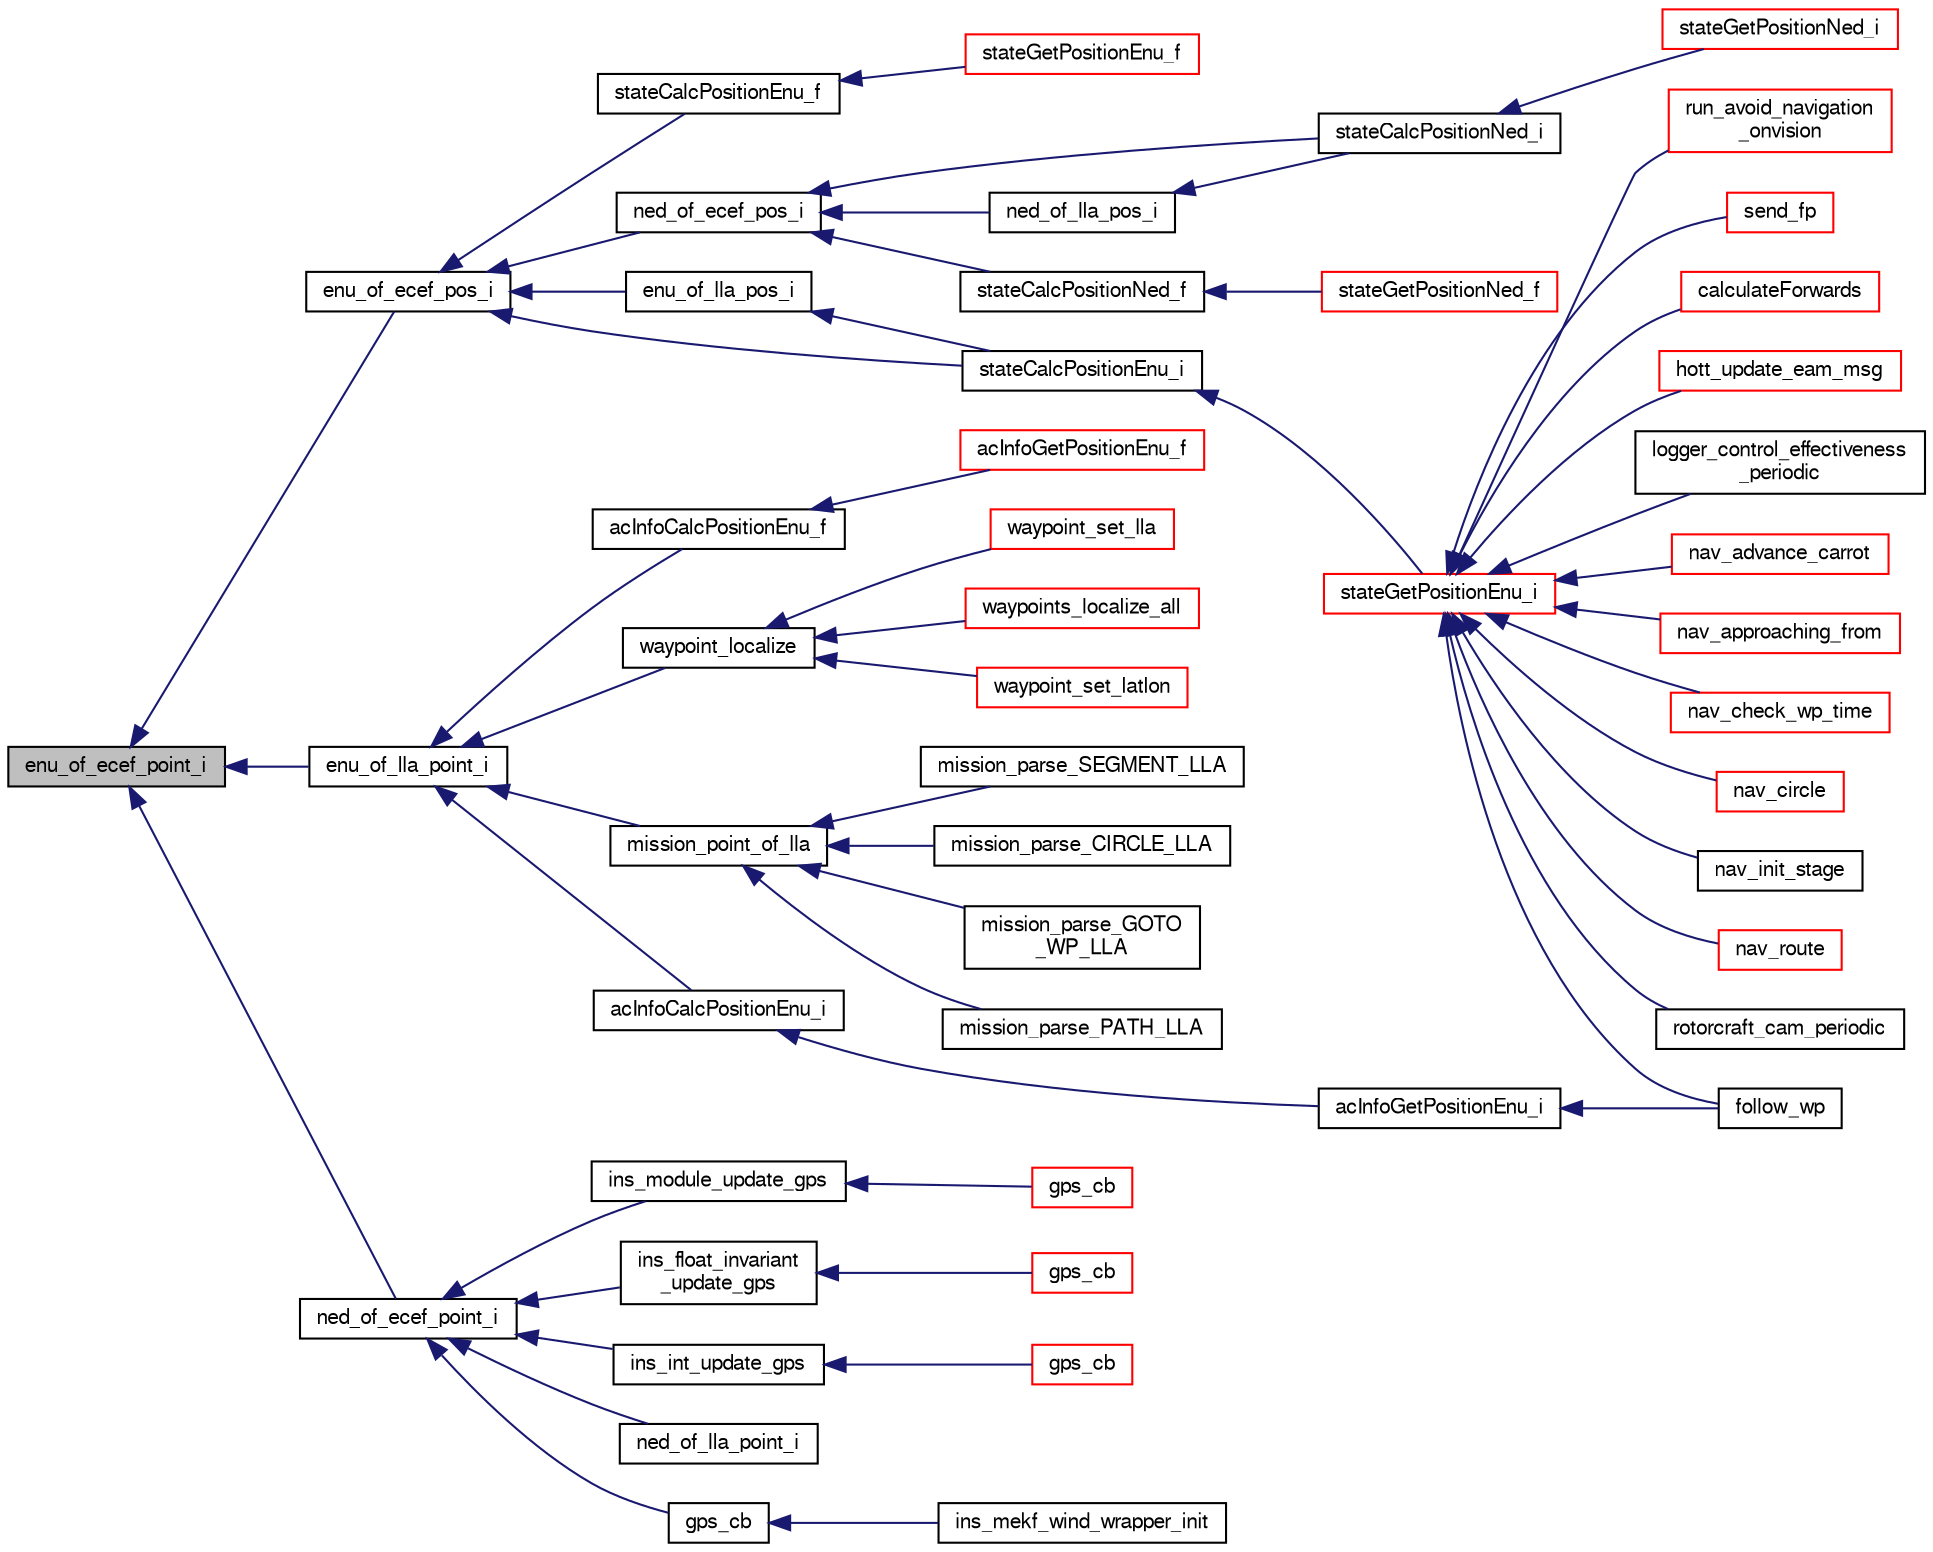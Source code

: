 digraph "enu_of_ecef_point_i"
{
  edge [fontname="FreeSans",fontsize="10",labelfontname="FreeSans",labelfontsize="10"];
  node [fontname="FreeSans",fontsize="10",shape=record];
  rankdir="LR";
  Node1 [label="enu_of_ecef_point_i",height=0.2,width=0.4,color="black", fillcolor="grey75", style="filled", fontcolor="black"];
  Node1 -> Node2 [dir="back",color="midnightblue",fontsize="10",style="solid",fontname="FreeSans"];
  Node2 [label="enu_of_ecef_pos_i",height=0.2,width=0.4,color="black", fillcolor="white", style="filled",URL="$group__math__geodetic__int.html#ga710a45725431766f0a003ba93cb58a11",tooltip="Convert a ECEF position to local ENU. "];
  Node2 -> Node3 [dir="back",color="midnightblue",fontsize="10",style="solid",fontname="FreeSans"];
  Node3 [label="ned_of_ecef_pos_i",height=0.2,width=0.4,color="black", fillcolor="white", style="filled",URL="$group__math__geodetic__int.html#ga55c109fccf11d3699553122869dfd38b",tooltip="Convert a ECEF position to local NED. "];
  Node3 -> Node4 [dir="back",color="midnightblue",fontsize="10",style="solid",fontname="FreeSans"];
  Node4 [label="ned_of_lla_pos_i",height=0.2,width=0.4,color="black", fillcolor="white", style="filled",URL="$group__math__geodetic__int.html#ga196c47e1d20669076a358d0f4317e093",tooltip="Convert a point from LLA to local NED. "];
  Node4 -> Node5 [dir="back",color="midnightblue",fontsize="10",style="solid",fontname="FreeSans"];
  Node5 [label="stateCalcPositionNed_i",height=0.2,width=0.4,color="black", fillcolor="white", style="filled",URL="$group__state__position.html#gac60dff329c00697fc9fcc459406293c9"];
  Node5 -> Node6 [dir="back",color="midnightblue",fontsize="10",style="solid",fontname="FreeSans"];
  Node6 [label="stateGetPositionNed_i",height=0.2,width=0.4,color="red", fillcolor="white", style="filled",URL="$group__state__position.html#gaf9a3b3ed4f6a011ae65d49d78bf4aa25",tooltip="Get position in local NED coordinates (int). "];
  Node3 -> Node5 [dir="back",color="midnightblue",fontsize="10",style="solid",fontname="FreeSans"];
  Node3 -> Node7 [dir="back",color="midnightblue",fontsize="10",style="solid",fontname="FreeSans"];
  Node7 [label="stateCalcPositionNed_f",height=0.2,width=0.4,color="black", fillcolor="white", style="filled",URL="$group__state__position.html#ga480ea806b0ffe839df24d856b7ce0261"];
  Node7 -> Node8 [dir="back",color="midnightblue",fontsize="10",style="solid",fontname="FreeSans"];
  Node8 [label="stateGetPositionNed_f",height=0.2,width=0.4,color="red", fillcolor="white", style="filled",URL="$group__state__position.html#gac1b41866b307723e3ad8ddd566d4f627",tooltip="Get position in local NED coordinates (float). "];
  Node2 -> Node9 [dir="back",color="midnightblue",fontsize="10",style="solid",fontname="FreeSans"];
  Node9 [label="enu_of_lla_pos_i",height=0.2,width=0.4,color="black", fillcolor="white", style="filled",URL="$group__math__geodetic__int.html#gae42bb4930966f1c362524f95bb5d7d6e",tooltip="Convert a point from LLA to local ENU. "];
  Node9 -> Node10 [dir="back",color="midnightblue",fontsize="10",style="solid",fontname="FreeSans"];
  Node10 [label="stateCalcPositionEnu_i",height=0.2,width=0.4,color="black", fillcolor="white", style="filled",URL="$group__state__position.html#gaf61c3a86bc000852a2d27d5727ceaa91"];
  Node10 -> Node11 [dir="back",color="midnightblue",fontsize="10",style="solid",fontname="FreeSans"];
  Node11 [label="stateGetPositionEnu_i",height=0.2,width=0.4,color="red", fillcolor="white", style="filled",URL="$group__state__position.html#gaf326b26862d91ded4ee4e856a511df47",tooltip="Get position in local ENU coordinates (int). "];
  Node11 -> Node12 [dir="back",color="midnightblue",fontsize="10",style="solid",fontname="FreeSans"];
  Node12 [label="calculateForwards",height=0.2,width=0.4,color="red", fillcolor="white", style="filled",URL="$mav__exercise_8c.html#a4e5570532574857283bde2f3437c5375"];
  Node11 -> Node13 [dir="back",color="midnightblue",fontsize="10",style="solid",fontname="FreeSans"];
  Node13 [label="follow_wp",height=0.2,width=0.4,color="black", fillcolor="white", style="filled",URL="$follow_8h.html#a193d671739e35bbb235456cb3b65e9ff"];
  Node11 -> Node14 [dir="back",color="midnightblue",fontsize="10",style="solid",fontname="FreeSans"];
  Node14 [label="hott_update_eam_msg",height=0.2,width=0.4,color="red", fillcolor="white", style="filled",URL="$hott__eam_8h.html#a35e5d6a8530dfc81c2402694e03ea334"];
  Node11 -> Node15 [dir="back",color="midnightblue",fontsize="10",style="solid",fontname="FreeSans"];
  Node15 [label="logger_control_effectiveness\l_periodic",height=0.2,width=0.4,color="black", fillcolor="white", style="filled",URL="$logger__control__effectiveness_8h.html#a34e7856739170b664a5dffcef7f4e5f1",tooltip="Log the values to file. "];
  Node11 -> Node16 [dir="back",color="midnightblue",fontsize="10",style="solid",fontname="FreeSans"];
  Node16 [label="nav_advance_carrot",height=0.2,width=0.4,color="red", fillcolor="white", style="filled",URL="$rotorcraft_2navigation_8c.html#ada866aaf327a9845a2d6d28670e98d96"];
  Node11 -> Node17 [dir="back",color="midnightblue",fontsize="10",style="solid",fontname="FreeSans"];
  Node17 [label="nav_approaching_from",height=0.2,width=0.4,color="red", fillcolor="white", style="filled",URL="$rotorcraft_2navigation_8h.html#aaf9918ecc77bfcd04db5946530d1f9b7",tooltip="Proximity tests on approaching a wp. "];
  Node11 -> Node18 [dir="back",color="midnightblue",fontsize="10",style="solid",fontname="FreeSans"];
  Node18 [label="nav_check_wp_time",height=0.2,width=0.4,color="red", fillcolor="white", style="filled",URL="$rotorcraft_2navigation_8h.html#a4381f9224d669f33836459287c2941fb",tooltip="Check the time spent in a radius of &#39;ARRIVED_AT_WAYPOINT&#39; around a wp. "];
  Node11 -> Node19 [dir="back",color="midnightblue",fontsize="10",style="solid",fontname="FreeSans"];
  Node19 [label="nav_circle",height=0.2,width=0.4,color="red", fillcolor="white", style="filled",URL="$rotorcraft_2navigation_8h.html#a36cb2df1c3d4dfeee909f2ebc8b38d64"];
  Node11 -> Node20 [dir="back",color="midnightblue",fontsize="10",style="solid",fontname="FreeSans"];
  Node20 [label="nav_init_stage",height=0.2,width=0.4,color="black", fillcolor="white", style="filled",URL="$rotorcraft_2navigation_8c.html#a2580ee456d7dd3d157fd7c43ad2eac2d",tooltip="needs to be implemented by fixedwing and rotorcraft seperately "];
  Node11 -> Node21 [dir="back",color="midnightblue",fontsize="10",style="solid",fontname="FreeSans"];
  Node21 [label="nav_route",height=0.2,width=0.4,color="red", fillcolor="white", style="filled",URL="$rotorcraft_2navigation_8h.html#aa4e109ce786671c72be665dab2d6b9ff"];
  Node11 -> Node22 [dir="back",color="midnightblue",fontsize="10",style="solid",fontname="FreeSans"];
  Node22 [label="rotorcraft_cam_periodic",height=0.2,width=0.4,color="black", fillcolor="white", style="filled",URL="$rotorcraft__cam_8h.html#a64fb59f54ef1b4ddcec941fbe4cb8d9e"];
  Node11 -> Node23 [dir="back",color="midnightblue",fontsize="10",style="solid",fontname="FreeSans"];
  Node23 [label="run_avoid_navigation\l_onvision",height=0.2,width=0.4,color="red", fillcolor="white", style="filled",URL="$avoid__navigation_8h.html#afbb250f65364e84c51f0df86da67eb05"];
  Node11 -> Node24 [dir="back",color="midnightblue",fontsize="10",style="solid",fontname="FreeSans"];
  Node24 [label="send_fp",height=0.2,width=0.4,color="red", fillcolor="white", style="filled",URL="$rotorcraft_2autopilot__firmware_8c.html#acaec1d6d2a2c682a3236c28974830807"];
  Node2 -> Node10 [dir="back",color="midnightblue",fontsize="10",style="solid",fontname="FreeSans"];
  Node2 -> Node25 [dir="back",color="midnightblue",fontsize="10",style="solid",fontname="FreeSans"];
  Node25 [label="stateCalcPositionEnu_f",height=0.2,width=0.4,color="black", fillcolor="white", style="filled",URL="$group__state__position.html#ga718066acd9581365ca5c2aacb29130fd"];
  Node25 -> Node26 [dir="back",color="midnightblue",fontsize="10",style="solid",fontname="FreeSans"];
  Node26 [label="stateGetPositionEnu_f",height=0.2,width=0.4,color="red", fillcolor="white", style="filled",URL="$group__state__position.html#ga545d479db45e1a9711e59736b6d1309b",tooltip="Get position in local ENU coordinates (float). "];
  Node1 -> Node27 [dir="back",color="midnightblue",fontsize="10",style="solid",fontname="FreeSans"];
  Node27 [label="enu_of_lla_point_i",height=0.2,width=0.4,color="black", fillcolor="white", style="filled",URL="$group__math__geodetic__int.html#gab462d1e8278e0dd9cbc9ff463cde8f5e",tooltip="Convert a point from LLA to local ENU. "];
  Node27 -> Node28 [dir="back",color="midnightblue",fontsize="10",style="solid",fontname="FreeSans"];
  Node28 [label="waypoint_localize",height=0.2,width=0.4,color="black", fillcolor="white", style="filled",URL="$subsystems_2navigation_2waypoints_8h.html#af184581f432d472b608685122f2d944d",tooltip="update local ENU coordinates from its LLA coordinates "];
  Node28 -> Node29 [dir="back",color="midnightblue",fontsize="10",style="solid",fontname="FreeSans"];
  Node29 [label="waypoint_set_latlon",height=0.2,width=0.4,color="red", fillcolor="white", style="filled",URL="$subsystems_2navigation_2waypoints_8h.html#a8676ceec12bad6ae1a4b8e829775003e",tooltip="set waypoint latitude/longitude without updating altitude "];
  Node28 -> Node30 [dir="back",color="midnightblue",fontsize="10",style="solid",fontname="FreeSans"];
  Node30 [label="waypoint_set_lla",height=0.2,width=0.4,color="red", fillcolor="white", style="filled",URL="$subsystems_2navigation_2waypoints_8h.html#ae5ab24779a6d54a1086c472935b21f47"];
  Node28 -> Node31 [dir="back",color="midnightblue",fontsize="10",style="solid",fontname="FreeSans"];
  Node31 [label="waypoints_localize_all",height=0.2,width=0.4,color="red", fillcolor="white", style="filled",URL="$subsystems_2navigation_2waypoints_8h.html#a2c2d759f6328c40f66c4cc162da266bb",tooltip="update local ENU coordinates of all global waypoints "];
  Node27 -> Node32 [dir="back",color="midnightblue",fontsize="10",style="solid",fontname="FreeSans"];
  Node32 [label="mission_point_of_lla",height=0.2,width=0.4,color="black", fillcolor="white", style="filled",URL="$mission__rotorcraft__nav_8c.html#a7acc766194f30b5ae4c48a0b2addbb9f",tooltip="Utility function: converts lla (int) to local point (float) "];
  Node32 -> Node33 [dir="back",color="midnightblue",fontsize="10",style="solid",fontname="FreeSans"];
  Node33 [label="mission_parse_CIRCLE_LLA",height=0.2,width=0.4,color="black", fillcolor="white", style="filled",URL="$mission__common_8h.html#aff4d5f1fc008b07a4b312472ff956f8f"];
  Node32 -> Node34 [dir="back",color="midnightblue",fontsize="10",style="solid",fontname="FreeSans"];
  Node34 [label="mission_parse_GOTO\l_WP_LLA",height=0.2,width=0.4,color="black", fillcolor="white", style="filled",URL="$mission__common_8h.html#a0e05b413aea5474b477aac3c43dbec42"];
  Node32 -> Node35 [dir="back",color="midnightblue",fontsize="10",style="solid",fontname="FreeSans"];
  Node35 [label="mission_parse_PATH_LLA",height=0.2,width=0.4,color="black", fillcolor="white", style="filled",URL="$mission__common_8h.html#a21836256087c77243583a2e1de8c648b"];
  Node32 -> Node36 [dir="back",color="midnightblue",fontsize="10",style="solid",fontname="FreeSans"];
  Node36 [label="mission_parse_SEGMENT_LLA",height=0.2,width=0.4,color="black", fillcolor="white", style="filled",URL="$mission__common_8h.html#a3f6b94a9d68ae0afc1ae4bee904db667"];
  Node27 -> Node37 [dir="back",color="midnightblue",fontsize="10",style="solid",fontname="FreeSans"];
  Node37 [label="acInfoCalcPositionEnu_i",height=0.2,width=0.4,color="black", fillcolor="white", style="filled",URL="$group__ac__info.html#gad27d2e9d1854b608ee9d187eb51a368e"];
  Node37 -> Node38 [dir="back",color="midnightblue",fontsize="10",style="solid",fontname="FreeSans"];
  Node38 [label="acInfoGetPositionEnu_i",height=0.2,width=0.4,color="black", fillcolor="white", style="filled",URL="$group__ac__info.html#ga375088f288d8540b8f3404c6a58f4646",tooltip="Get position in local ENU coordinates (int). "];
  Node38 -> Node13 [dir="back",color="midnightblue",fontsize="10",style="solid",fontname="FreeSans"];
  Node27 -> Node39 [dir="back",color="midnightblue",fontsize="10",style="solid",fontname="FreeSans"];
  Node39 [label="acInfoCalcPositionEnu_f",height=0.2,width=0.4,color="black", fillcolor="white", style="filled",URL="$group__ac__info.html#ga5f26bc7946ecd4d712ed0baa6cbe8dd1"];
  Node39 -> Node40 [dir="back",color="midnightblue",fontsize="10",style="solid",fontname="FreeSans"];
  Node40 [label="acInfoGetPositionEnu_f",height=0.2,width=0.4,color="red", fillcolor="white", style="filled",URL="$group__ac__info.html#ga525710b691b4f60d3e55c3c4b2cb092c",tooltip="Get position in local ENU coordinates (float). "];
  Node1 -> Node41 [dir="back",color="midnightblue",fontsize="10",style="solid",fontname="FreeSans"];
  Node41 [label="ned_of_ecef_point_i",height=0.2,width=0.4,color="black", fillcolor="white", style="filled",URL="$group__math__geodetic__int.html#ga9307e97057d51e781def8a03dea804f6",tooltip="Convert a point from ECEF to local NED. "];
  Node41 -> Node42 [dir="back",color="midnightblue",fontsize="10",style="solid",fontname="FreeSans"];
  Node42 [label="ned_of_lla_point_i",height=0.2,width=0.4,color="black", fillcolor="white", style="filled",URL="$group__math__geodetic__int.html#ga6618f634b774eaf7182dfec83d68f141",tooltip="Convert a point from LLA to local NED. "];
  Node41 -> Node43 [dir="back",color="midnightblue",fontsize="10",style="solid",fontname="FreeSans"];
  Node43 [label="gps_cb",height=0.2,width=0.4,color="black", fillcolor="white", style="filled",URL="$ins__mekf__wind__wrapper_8c.html#a1c1656ce80fe1f1ad49fea691164dbf8"];
  Node43 -> Node44 [dir="back",color="midnightblue",fontsize="10",style="solid",fontname="FreeSans"];
  Node44 [label="ins_mekf_wind_wrapper_init",height=0.2,width=0.4,color="black", fillcolor="white", style="filled",URL="$ins__mekf__wind__wrapper_8h.html#a7b3c1fefc89ec1a4ff25484626a02deb",tooltip="Init function. "];
  Node41 -> Node45 [dir="back",color="midnightblue",fontsize="10",style="solid",fontname="FreeSans"];
  Node45 [label="ins_module_update_gps",height=0.2,width=0.4,color="black", fillcolor="white", style="filled",URL="$ins__skeleton_8h.html#a100e42fb6d9efadca6cf81fbd5d57103"];
  Node45 -> Node46 [dir="back",color="midnightblue",fontsize="10",style="solid",fontname="FreeSans"];
  Node46 [label="gps_cb",height=0.2,width=0.4,color="red", fillcolor="white", style="filled",URL="$ins__skeleton_8c.html#a1c1656ce80fe1f1ad49fea691164dbf8"];
  Node41 -> Node47 [dir="back",color="midnightblue",fontsize="10",style="solid",fontname="FreeSans"];
  Node47 [label="ins_float_invariant\l_update_gps",height=0.2,width=0.4,color="black", fillcolor="white", style="filled",URL="$ins__float__invariant_8h.html#a61e3f6c5195a9e0e99428c7cb5981382"];
  Node47 -> Node48 [dir="back",color="midnightblue",fontsize="10",style="solid",fontname="FreeSans"];
  Node48 [label="gps_cb",height=0.2,width=0.4,color="red", fillcolor="white", style="filled",URL="$ins__float__invariant__wrapper_8c.html#a1c1656ce80fe1f1ad49fea691164dbf8"];
  Node41 -> Node49 [dir="back",color="midnightblue",fontsize="10",style="solid",fontname="FreeSans"];
  Node49 [label="ins_int_update_gps",height=0.2,width=0.4,color="black", fillcolor="white", style="filled",URL="$ins__int_8h.html#a54df8c17ccf7a20d6ca09ad0b8f45db3"];
  Node49 -> Node50 [dir="back",color="midnightblue",fontsize="10",style="solid",fontname="FreeSans"];
  Node50 [label="gps_cb",height=0.2,width=0.4,color="red", fillcolor="white", style="filled",URL="$ins__int_8c.html#a1c1656ce80fe1f1ad49fea691164dbf8"];
}
